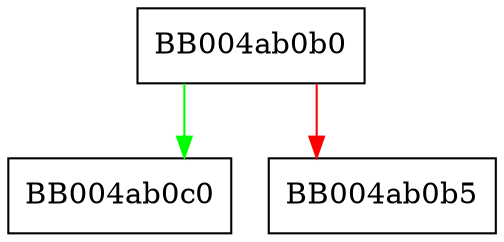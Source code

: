 digraph SSL_CTX_SRP_CTX_free {
  node [shape="box"];
  graph [splines=ortho];
  BB004ab0b0 -> BB004ab0c0 [color="green"];
  BB004ab0b0 -> BB004ab0b5 [color="red"];
}
